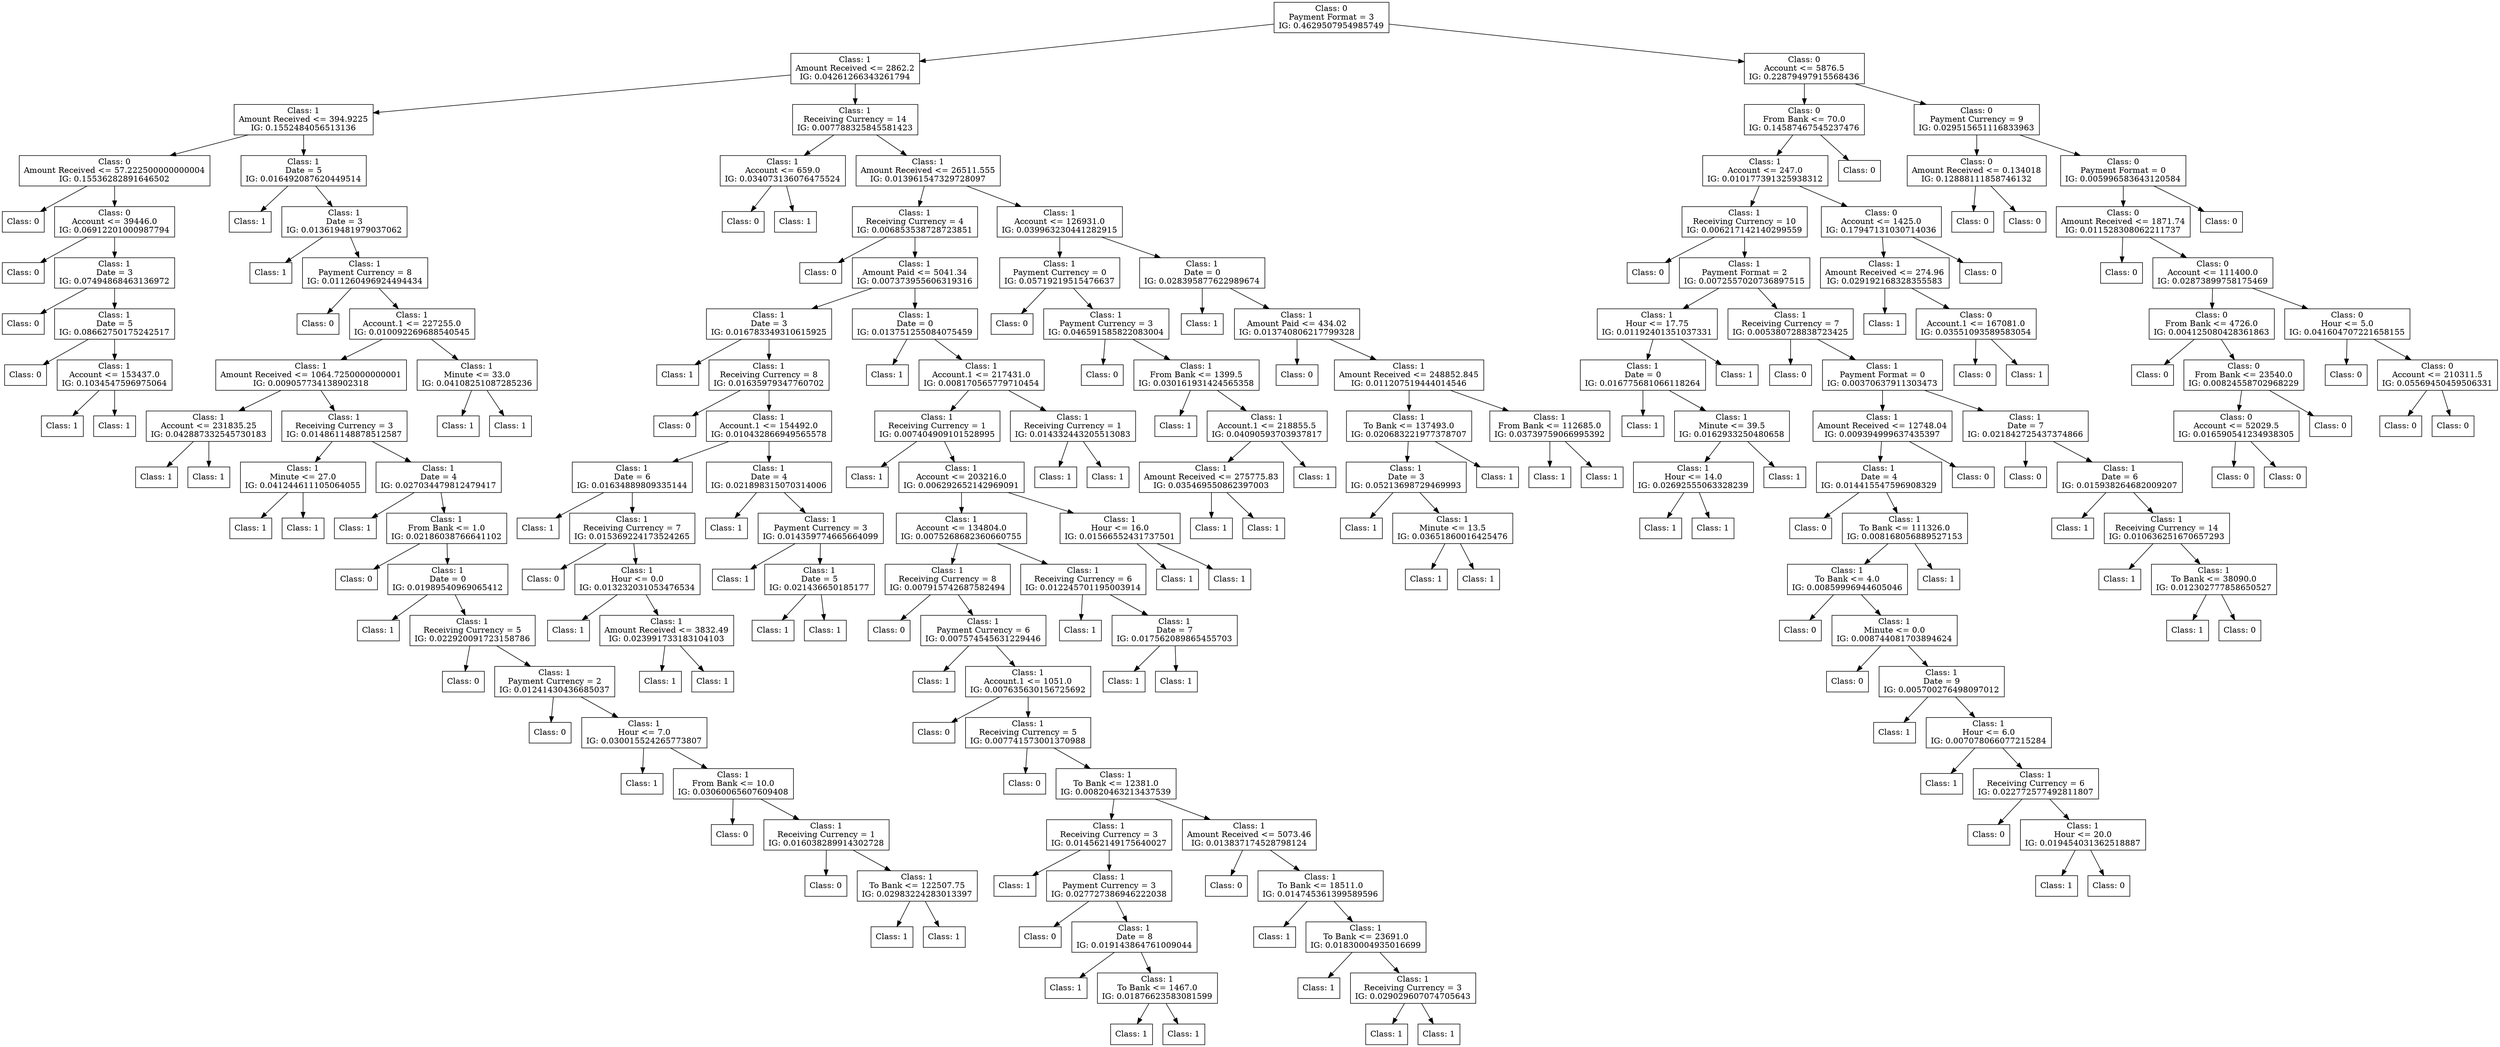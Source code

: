 digraph DecisionTree {
	rankdir=TD;
	node [shape=box];
	139711694700992 [label="Class: 0
Payment Format = 3
IG: 0.4629507954985749"];
	139711065607472 [label="Class: 1
Amount Received <= 2862.2
IG: 0.04261266343261794"];
	139711694700992 -> 139711065607472;
	139711065608192 [label="Class: 1
Amount Received <= 394.9225
IG: 0.1552484056513136"];
	139711065607472 -> 139711065608192;
	139711065604256 [label="Class: 0
Amount Received <= 57.222500000000004
IG: 0.15536282891646502"];
	139711065608192 -> 139711065604256;
	139711669481104 [label="Class: 0
"];
	139711065604256 -> 139711669481104;
	139711065604448 [label="Class: 0
Account <= 39446.0
IG: 0.06912201000987794"];
	139711065604256 -> 139711065604448;
	139711065608048 [label="Class: 0
"];
	139711065604448 -> 139711065608048;
	139711065604928 [label="Class: 1
Date = 3
IG: 0.07494868463136972"];
	139711065604448 -> 139711065604928;
	139711065605552 [label="Class: 0
"];
	139711065604928 -> 139711065605552;
	139711065607280 [label="Class: 1
Date = 5
IG: 0.08662750175242517"];
	139711065604928 -> 139711065607280;
	139711065606320 [label="Class: 0
"];
	139711065607280 -> 139711065606320;
	139711065605456 [label="Class: 1
Account <= 153437.0
IG: 0.1034547596975064"];
	139711065607280 -> 139711065605456;
	139711065607856 [label="Class: 1
"];
	139711065605456 -> 139711065607856;
	139711065606560 [label="Class: 1
"];
	139711065605456 -> 139711065606560;
	139711065605312 [label="Class: 1
Date = 5
IG: 0.016492087620449514"];
	139711065608192 -> 139711065605312;
	139711065605360 [label="Class: 1
"];
	139711065605312 -> 139711065605360;
	139711065606704 [label="Class: 1
Date = 3
IG: 0.013619481979037062"];
	139711065605312 -> 139711065606704;
	139711065606848 [label="Class: 1
"];
	139711065606704 -> 139711065606848;
	139711065605504 [label="Class: 1
Payment Currency = 8
IG: 0.011260496924494434"];
	139711065606704 -> 139711065605504;
	139711065605600 [label="Class: 0
"];
	139711065605504 -> 139711065605600;
	139711065608720 [label="Class: 1
Account.1 <= 227255.0
IG: 0.010092269688540545"];
	139711065605504 -> 139711065608720;
	139711065607760 [label="Class: 1
Amount Received <= 1064.7250000000001
IG: 0.009057734138902318"];
	139711065608720 -> 139711065607760;
	139711065606512 [label="Class: 1
Account <= 231835.25
IG: 0.042887332545730183"];
	139711065607760 -> 139711065606512;
	139711065606608 [label="Class: 1
"];
	139711065606512 -> 139711065606608;
	139711065605648 [label="Class: 1
"];
	139711065606512 -> 139711065605648;
	139711065610304 [label="Class: 1
Receiving Currency = 3
IG: 0.014861148878512587"];
	139711065607760 -> 139711065610304;
	139711065606464 [label="Class: 1
Minute <= 27.0
IG: 0.041244611105064055"];
	139711065610304 -> 139711065606464;
	139711065605264 [label="Class: 1
"];
	139711065606464 -> 139711065605264;
	139711065610640 [label="Class: 1
"];
	139711065606464 -> 139711065610640;
	139711065608384 [label="Class: 1
Date = 4
IG: 0.027034479812479417"];
	139711065610304 -> 139711065608384;
	139711065604736 [label="Class: 1
"];
	139711065608384 -> 139711065604736;
	139711065607328 [label="Class: 1
From Bank <= 1.0
IG: 0.02186038766641102"];
	139711065608384 -> 139711065607328;
	139711065604352 [label="Class: 0
"];
	139711065607328 -> 139711065604352;
	139711065609200 [label="Class: 1
Date = 0
IG: 0.01989540969065412"];
	139711065607328 -> 139711065609200;
	139711065606752 [label="Class: 1
"];
	139711065609200 -> 139711065606752;
	139711065611360 [label="Class: 1
Receiving Currency = 5
IG: 0.022920091723158786"];
	139711065609200 -> 139711065611360;
	139711065610928 [label="Class: 0
"];
	139711065611360 -> 139711065610928;
	139711065604784 [label="Class: 1
Payment Currency = 2
IG: 0.01241430436685037"];
	139711065611360 -> 139711065604784;
	139711065605840 [label="Class: 0
"];
	139711065604784 -> 139711065605840;
	139711065611168 [label="Class: 1
Hour <= 7.0
IG: 0.030015524265773807"];
	139711065604784 -> 139711065611168;
	139711065609584 [label="Class: 1
"];
	139711065611168 -> 139711065609584;
	139711065605936 [label="Class: 1
From Bank <= 10.0
IG: 0.03060065607609408"];
	139711065611168 -> 139711065605936;
	139711065605888 [label="Class: 0
"];
	139711065605936 -> 139711065605888;
	139711065604304 [label="Class: 1
Receiving Currency = 1
IG: 0.016038289914302728"];
	139711065605936 -> 139711065604304;
	139711065608816 [label="Class: 0
"];
	139711065604304 -> 139711065608816;
	139711065607904 [label="Class: 1
To Bank <= 122507.75
IG: 0.02983224283013397"];
	139711065604304 -> 139711065607904;
	139711065609056 [label="Class: 1
"];
	139711065607904 -> 139711065609056;
	139711065604688 [label="Class: 1
"];
	139711065607904 -> 139711065604688;
	139711065608144 [label="Class: 1
Minute <= 33.0
IG: 0.04108251087285236"];
	139711065608720 -> 139711065608144;
	139711065611744 [label="Class: 1
"];
	139711065608144 -> 139711065611744;
	139711065608528 [label="Class: 1
"];
	139711065608144 -> 139711065608528;
	139711065607712 [label="Class: 1
Receiving Currency = 14
IG: 0.007788325845581423"];
	139711065607472 -> 139711065607712;
	139711065611648 [label="Class: 1
Account <= 659.0
IG: 0.034073136076475524"];
	139711065607712 -> 139711065611648;
	139711065612704 [label="Class: 0
"];
	139711065611648 -> 139711065612704;
	139711065608288 [label="Class: 1
"];
	139711065611648 -> 139711065608288;
	139711065609920 [label="Class: 1
Amount Received <= 26511.555
IG: 0.013961547329728097"];
	139711065607712 -> 139711065609920;
	139711065606080 [label="Class: 1
Receiving Currency = 4
IG: 0.006853538728723851"];
	139711065609920 -> 139711065606080;
	139711065610688 [label="Class: 0
"];
	139711065606080 -> 139711065610688;
	139711065613328 [label="Class: 1
Amount Paid <= 5041.34
IG: 0.007373955606319316"];
	139711065606080 -> 139711065613328;
	139711065608336 [label="Class: 1
Date = 3
IG: 0.016783349310615925"];
	139711065613328 -> 139711065608336;
	139711065607040 [label="Class: 1
"];
	139711065608336 -> 139711065607040;
	139711065608768 [label="Class: 1
Receiving Currency = 8
IG: 0.01635979347760702"];
	139711065608336 -> 139711065608768;
	139711065610784 [label="Class: 0
"];
	139711065608768 -> 139711065610784;
	139711065611888 [label="Class: 1
Account.1 <= 154492.0
IG: 0.010432866949565578"];
	139711065608768 -> 139711065611888;
	139711065612464 [label="Class: 1
Date = 6
IG: 0.01634889809335144"];
	139711065611888 -> 139711065612464;
	139711065604976 [label="Class: 1
"];
	139711065612464 -> 139711065604976;
	139711065606992 [label="Class: 1
Receiving Currency = 7
IG: 0.015369224173524265"];
	139711065612464 -> 139711065606992;
	139711065610400 [label="Class: 0
"];
	139711065606992 -> 139711065610400;
	139711065605984 [label="Class: 1
Hour <= 0.0
IG: 0.013232031053476534"];
	139711065606992 -> 139711065605984;
	139711065606032 [label="Class: 1
"];
	139711065605984 -> 139711065606032;
	139711065615536 [label="Class: 1
Amount Received <= 3832.49
IG: 0.023991733183104103"];
	139711065605984 -> 139711065615536;
	139711065604160 [label="Class: 1
"];
	139711065615536 -> 139711065604160;
	139711065615344 [label="Class: 1
"];
	139711065615536 -> 139711065615344;
	139711065610976 [label="Class: 1
Date = 4
IG: 0.021898315070314006"];
	139711065611888 -> 139711065610976;
	139711065612752 [label="Class: 1
"];
	139711065610976 -> 139711065612752;
	139711065606128 [label="Class: 1
Payment Currency = 3
IG: 0.014359774665664099"];
	139711065610976 -> 139711065606128;
	139711065612560 [label="Class: 1
"];
	139711065606128 -> 139711065612560;
	139711065607424 [label="Class: 1
Date = 5
IG: 0.021436650185177"];
	139711065606128 -> 139711065607424;
	139711065606800 [label="Class: 1
"];
	139711065607424 -> 139711065606800;
	139711065610592 [label="Class: 1
"];
	139711065607424 -> 139711065610592;
	139711065611552 [label="Class: 1
Date = 0
IG: 0.013751255084075459"];
	139711065613328 -> 139711065611552;
	139711065614864 [label="Class: 1
"];
	139711065611552 -> 139711065614864;
	139711065611696 [label="Class: 1
Account.1 <= 217431.0
IG: 0.008170565779710454"];
	139711065611552 -> 139711065611696;
	139711065611840 [label="Class: 1
Receiving Currency = 1
IG: 0.007404909101528995"];
	139711065611696 -> 139711065611840;
	139711065615920 [label="Class: 1
"];
	139711065611840 -> 139711065615920;
	139711065612656 [label="Class: 1
Account <= 203216.0
IG: 0.006292652142969091"];
	139711065611840 -> 139711065612656;
	139711065615824 [label="Class: 1
Account <= 134804.0
IG: 0.0075268682360660755"];
	139711065612656 -> 139711065615824;
	139711065612416 [label="Class: 1
Receiving Currency = 8
IG: 0.007915742687582494"];
	139711065615824 -> 139711065612416;
	139711065609296 [label="Class: 0
"];
	139711065612416 -> 139711065609296;
	139711065614768 [label="Class: 1
Payment Currency = 6
IG: 0.007574545631229446"];
	139711065612416 -> 139711065614768;
	139711065616784 [label="Class: 1
"];
	139711065614768 -> 139711065616784;
	139711065613088 [label="Class: 1
Account.1 <= 1051.0
IG: 0.007635630156725692"];
	139711065614768 -> 139711065613088;
	139711065612080 [label="Class: 0
"];
	139711065613088 -> 139711065612080;
	139711065617120 [label="Class: 1
Receiving Currency = 5
IG: 0.007741573001370988"];
	139711065613088 -> 139711065617120;
	139711065608240 [label="Class: 0
"];
	139711065617120 -> 139711065608240;
	139711065616832 [label="Class: 1
To Bank <= 12381.0
IG: 0.00820463213437539"];
	139711065617120 -> 139711065616832;
	139711065613040 [label="Class: 1
Receiving Currency = 3
IG: 0.014562149175640027"];
	139711065616832 -> 139711065613040;
	139711065611312 [label="Class: 1
"];
	139711065613040 -> 139711065611312;
	139711065611120 [label="Class: 1
Payment Currency = 3
IG: 0.027727386946222038"];
	139711065613040 -> 139711065611120;
	139711065609440 [label="Class: 0
"];
	139711065611120 -> 139711065609440;
	139711065614144 [label="Class: 1
Date = 8
IG: 0.019143864761009044"];
	139711065611120 -> 139711065614144;
	139711065616496 [label="Class: 1
"];
	139711065614144 -> 139711065616496;
	139711065611264 [label="Class: 1
To Bank <= 1467.0
IG: 0.01876623583081599"];
	139711065614144 -> 139711065611264;
	139711065615968 [label="Class: 1
"];
	139711065611264 -> 139711065615968;
	139711065616640 [label="Class: 1
"];
	139711065611264 -> 139711065616640;
	139711065617648 [label="Class: 1
Amount Received <= 5073.46
IG: 0.013837174528798124"];
	139711065616832 -> 139711065617648;
	139711065618128 [label="Class: 0
"];
	139711065617648 -> 139711065618128;
	139711065618992 [label="Class: 1
To Bank <= 18511.0
IG: 0.014745361399589596"];
	139711065617648 -> 139711065618992;
	139711065616688 [label="Class: 1
"];
	139711065618992 -> 139711065616688;
	139711065604592 [label="Class: 1
To Bank <= 23691.0
IG: 0.01830004935016699"];
	139711065618992 -> 139711065604592;
	139711065606368 [label="Class: 1
"];
	139711065604592 -> 139711065606368;
	139711065613472 [label="Class: 1
Receiving Currency = 3
IG: 0.029029607074705643"];
	139711065604592 -> 139711065613472;
	139711065617984 [label="Class: 1
"];
	139711065613472 -> 139711065617984;
	139711065618512 [label="Class: 1
"];
	139711065613472 -> 139711065618512;
	139711065606944 [label="Class: 1
Receiving Currency = 6
IG: 0.012245701195003914"];
	139711065615824 -> 139711065606944;
	139711065607136 [label="Class: 1
"];
	139711065606944 -> 139711065607136;
	139711065615776 [label="Class: 1
Date = 7
IG: 0.017562089865455703"];
	139711065606944 -> 139711065615776;
	139711065614240 [label="Class: 1
"];
	139711065615776 -> 139711065614240;
	139711065611408 [label="Class: 1
"];
	139711065615776 -> 139711065611408;
	139711065606272 [label="Class: 1
Hour <= 16.0
IG: 0.01566552431737501"];
	139711065612656 -> 139711065606272;
	139711065616400 [label="Class: 1
"];
	139711065606272 -> 139711065616400;
	139711065614816 [label="Class: 1
"];
	139711065606272 -> 139711065614816;
	139711065612512 [label="Class: 1
Receiving Currency = 1
IG: 0.014332443205513083"];
	139711065611696 -> 139711065612512;
	139711065617840 [label="Class: 1
"];
	139711065612512 -> 139711065617840;
	139711065620288 [label="Class: 1
"];
	139711065612512 -> 139711065620288;
	139711065611504 [label="Class: 1
Account <= 126931.0
IG: 0.039963230441282915"];
	139711065609920 -> 139711065611504;
	139711065608576 [label="Class: 1
Payment Currency = 0
IG: 0.05719219515476637"];
	139711065611504 -> 139711065608576;
	139711065616544 [label="Class: 0
"];
	139711065608576 -> 139711065616544;
	139711065616208 [label="Class: 1
Payment Currency = 3
IG: 0.046591585822083004"];
	139711065608576 -> 139711065616208;
	139711065614384 [label="Class: 0
"];
	139711065616208 -> 139711065614384;
	139711065605696 [label="Class: 1
From Bank <= 1399.5
IG: 0.030161931424565358"];
	139711065616208 -> 139711065605696;
	139711065620240 [label="Class: 1
"];
	139711065605696 -> 139711065620240;
	139711065608960 [label="Class: 1
Account.1 <= 218855.5
IG: 0.04090593703937817"];
	139711065605696 -> 139711065608960;
	139711065613568 [label="Class: 1
Amount Received <= 275775.83
IG: 0.035469550862397003"];
	139711065608960 -> 139711065613568;
	139711065613760 [label="Class: 1
"];
	139711065613568 -> 139711065613760;
	139711065614528 [label="Class: 1
"];
	139711065613568 -> 139711065614528;
	139711065615728 [label="Class: 1
"];
	139711065608960 -> 139711065615728;
	139711065610256 [label="Class: 1
Date = 0
IG: 0.028395877622989674"];
	139711065611504 -> 139711065610256;
	139711065610112 [label="Class: 1
"];
	139711065610256 -> 139711065610112;
	139711065619280 [label="Class: 1
Amount Paid <= 434.02
IG: 0.013740806217799328"];
	139711065610256 -> 139711065619280;
	139711065616592 [label="Class: 0
"];
	139711065619280 -> 139711065616592;
	139711065618560 [label="Class: 1
Amount Received <= 248852.845
IG: 0.011207519444014546"];
	139711065619280 -> 139711065618560;
	139711065620432 [label="Class: 1
To Bank <= 137493.0
IG: 0.020683221977378707"];
	139711065618560 -> 139711065620432;
	139711065605408 [label="Class: 1
Date = 3
IG: 0.05213698729469993"];
	139711065620432 -> 139711065605408;
	139711065619712 [label="Class: 1
"];
	139711065605408 -> 139711065619712;
	139711065607520 [label="Class: 1
Minute <= 13.5
IG: 0.03651860016425476"];
	139711065605408 -> 139711065607520;
	139711065617696 [label="Class: 1
"];
	139711065607520 -> 139711065617696;
	139711065619232 [label="Class: 1
"];
	139711065607520 -> 139711065619232;
	139711065620048 [label="Class: 1
"];
	139711065620432 -> 139711065620048;
	139711065619328 [label="Class: 1
From Bank <= 112685.0
IG: 0.03739759066995392"];
	139711065618560 -> 139711065619328;
	139711065614000 [label="Class: 1
"];
	139711065619328 -> 139711065614000;
	139711065618656 [label="Class: 1
"];
	139711065619328 -> 139711065618656;
	139711065604400 [label="Class: 0
Account <= 5876.5
IG: 0.22879497915568436"];
	139711694700992 -> 139711065604400;
	139711065615152 [label="Class: 0
From Bank <= 70.0
IG: 0.14587467545237476"];
	139711065604400 -> 139711065615152;
	139711065610880 [label="Class: 1
Account <= 247.0
IG: 0.010177391325938312"];
	139711065615152 -> 139711065610880;
	139711065617888 [label="Class: 1
Receiving Currency = 10
IG: 0.006217142140299559"];
	139711065610880 -> 139711065617888;
	139711065618848 [label="Class: 0
"];
	139711065617888 -> 139711065618848;
	139711065616976 [label="Class: 1
Payment Format = 2
IG: 0.0072557020736897515"];
	139711065617888 -> 139711065616976;
	139711065617600 [label="Class: 1
Hour <= 17.75
IG: 0.01192401351037331"];
	139711065616976 -> 139711065617600;
	139711065590320 [label="Class: 1
Date = 0
IG: 0.016775681066118264"];
	139711065617600 -> 139711065590320;
	139711065589504 [label="Class: 1
"];
	139711065590320 -> 139711065589504;
	139711065589264 [label="Class: 1
Minute <= 39.5
IG: 0.0162933250480658"];
	139711065590320 -> 139711065589264;
	139711065588592 [label="Class: 1
Hour <= 14.0
IG: 0.02692555063328239"];
	139711065589264 -> 139711065588592;
	139711065590800 [label="Class: 1
"];
	139711065588592 -> 139711065590800;
	139711065591856 [label="Class: 1
"];
	139711065588592 -> 139711065591856;
	139711065589360 [label="Class: 1
"];
	139711065589264 -> 139711065589360;
	139711065589216 [label="Class: 1
"];
	139711065617600 -> 139711065589216;
	139711065589792 [label="Class: 1
Receiving Currency = 7
IG: 0.005380728838723425"];
	139711065616976 -> 139711065589792;
	139711065589120 [label="Class: 0
"];
	139711065589792 -> 139711065589120;
	139711065590128 [label="Class: 1
Payment Format = 0
IG: 0.00370637911303473"];
	139711065589792 -> 139711065590128;
	139711065590272 [label="Class: 1
Amount Received <= 12748.04
IG: 0.009394999637435397"];
	139711065590128 -> 139711065590272;
	139711065590512 [label="Class: 1
Date = 4
IG: 0.014415547596908329"];
	139711065590272 -> 139711065590512;
	139711065590848 [label="Class: 0
"];
	139711065590512 -> 139711065590848;
	139711065589552 [label="Class: 1
To Bank <= 111326.0
IG: 0.008168056889527153"];
	139711065590512 -> 139711065589552;
	139711065588640 [label="Class: 1
To Bank <= 4.0
IG: 0.00859996944605046"];
	139711065589552 -> 139711065588640;
	139711065588736 [label="Class: 0
"];
	139711065588640 -> 139711065588736;
	139711065590416 [label="Class: 1
Minute <= 0.0
IG: 0.008744081703894624"];
	139711065588640 -> 139711065590416;
	139711065590080 [label="Class: 0
"];
	139711065590416 -> 139711065590080;
	139711065594016 [label="Class: 1
Date = 9
IG: 0.005700276498097012"];
	139711065590416 -> 139711065594016;
	139711065587872 [label="Class: 1
"];
	139711065594016 -> 139711065587872;
	139711065591952 [label="Class: 1
Hour <= 6.0
IG: 0.007078066077215284"];
	139711065594016 -> 139711065591952;
	139711065591808 [label="Class: 1
"];
	139711065591952 -> 139711065591808;
	139711065593680 [label="Class: 1
Receiving Currency = 6
IG: 0.022772577492811807"];
	139711065591952 -> 139711065593680;
	139711065592816 [label="Class: 0
"];
	139711065593680 -> 139711065592816;
	139711065588304 [label="Class: 1
Hour <= 20.0
IG: 0.019454031362518887"];
	139711065593680 -> 139711065588304;
	139711065591712 [label="Class: 1
"];
	139711065588304 -> 139711065591712;
	139711065592432 [label="Class: 0
"];
	139711065588304 -> 139711065592432;
	139711065593056 [label="Class: 1
"];
	139711065589552 -> 139711065593056;
	139711065589024 [label="Class: 0
"];
	139711065590272 -> 139711065589024;
	139711065588448 [label="Class: 1
Date = 7
IG: 0.021842725437374866"];
	139711065590128 -> 139711065588448;
	139711065588016 [label="Class: 0
"];
	139711065588448 -> 139711065588016;
	139711065592288 [label="Class: 1
Date = 6
IG: 0.015938264682009207"];
	139711065588448 -> 139711065592288;
	139711065590464 [label="Class: 1
"];
	139711065592288 -> 139711065590464;
	139711065592672 [label="Class: 1
Receiving Currency = 14
IG: 0.010636251670657293"];
	139711065592288 -> 139711065592672;
	139711065587920 [label="Class: 1
"];
	139711065592672 -> 139711065587920;
	139711065592624 [label="Class: 1
To Bank <= 38090.0
IG: 0.012302777858650527"];
	139711065592672 -> 139711065592624;
	139711065588784 [label="Class: 1
"];
	139711065592624 -> 139711065588784;
	139711065589888 [label="Class: 0
"];
	139711065592624 -> 139711065589888;
	139711065618080 [label="Class: 0
Account <= 1425.0
IG: 0.17947131030714036"];
	139711065610880 -> 139711065618080;
	139711065587824 [label="Class: 1
Amount Received <= 274.96
IG: 0.029192168328355583"];
	139711065618080 -> 139711065587824;
	139711065592528 [label="Class: 1
"];
	139711065587824 -> 139711065592528;
	139711065588352 [label="Class: 0
Account.1 <= 167081.0
IG: 0.03551093589583054"];
	139711065587824 -> 139711065588352;
	139711065594160 [label="Class: 0
"];
	139711065588352 -> 139711065594160;
	139711065592768 [label="Class: 1
"];
	139711065588352 -> 139711065592768;
	139711065590704 [label="Class: 0
"];
	139711065618080 -> 139711065590704;
	139711065612896 [label="Class: 0
"];
	139711065615152 -> 139711065612896;
	139711065619808 [label="Class: 0
Payment Currency = 9
IG: 0.029515651116833963"];
	139711065604400 -> 139711065619808;
	139711065594688 [label="Class: 0
Amount Received <= 0.134018
IG: 0.12888111858746132"];
	139711065619808 -> 139711065594688;
	139711065589744 [label="Class: 0
"];
	139711065594688 -> 139711065589744;
	139711065590608 [label="Class: 0
"];
	139711065594688 -> 139711065590608;
	139711065594304 [label="Class: 0
Payment Format = 0
IG: 0.005996583643120584"];
	139711065619808 -> 139711065594304;
	139711065588160 [label="Class: 0
Amount Received <= 1871.74
IG: 0.011528308062211737"];
	139711065594304 -> 139711065588160;
	139711065589600 [label="Class: 0
"];
	139711065588160 -> 139711065589600;
	139711065595312 [label="Class: 0
Account <= 111400.0
IG: 0.02873899758175469"];
	139711065588160 -> 139711065595312;
	139711065590176 [label="Class: 0
From Bank <= 4726.0
IG: 0.004125080428361863"];
	139711065595312 -> 139711065590176;
	139711065589408 [label="Class: 0
"];
	139711065590176 -> 139711065589408;
	139711065597616 [label="Class: 0
From Bank <= 23540.0
IG: 0.00824558702968229"];
	139711065590176 -> 139711065597616;
	139711065589696 [label="Class: 0
Account <= 52029.5
IG: 0.016590541234938305"];
	139711065597616 -> 139711065589696;
	139711065595072 [label="Class: 0
"];
	139711065589696 -> 139711065595072;
	139711065589456 [label="Class: 0
"];
	139711065589696 -> 139711065589456;
	139711065596656 [label="Class: 0
"];
	139711065597616 -> 139711065596656;
	139711065593344 [label="Class: 0
Hour <= 5.0
IG: 0.041604707221658155"];
	139711065595312 -> 139711065593344;
	139711065593872 [label="Class: 0
"];
	139711065593344 -> 139711065593872;
	139711065595936 [label="Class: 0
Account <= 210311.5
IG: 0.05569450459506331"];
	139711065593344 -> 139711065595936;
	139711065590992 [label="Class: 0
"];
	139711065595936 -> 139711065590992;
	139711065594496 [label="Class: 0
"];
	139711065595936 -> 139711065594496;
	139711065595264 [label="Class: 0
"];
	139711065594304 -> 139711065595264;
}
